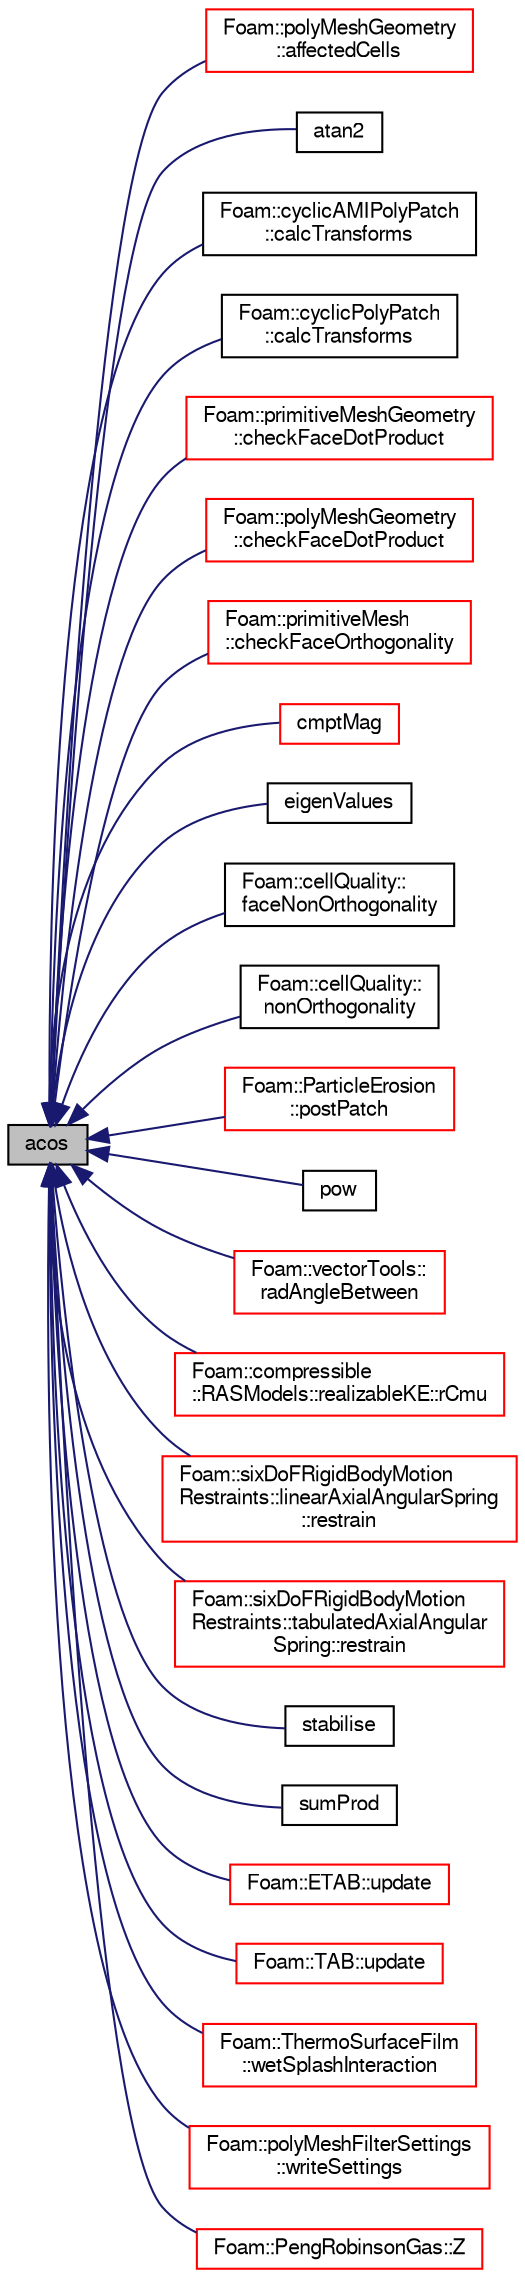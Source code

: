 digraph "acos"
{
  bgcolor="transparent";
  edge [fontname="FreeSans",fontsize="10",labelfontname="FreeSans",labelfontsize="10"];
  node [fontname="FreeSans",fontsize="10",shape=record];
  rankdir="LR";
  Node38012 [label="acos",height=0.2,width=0.4,color="black", fillcolor="grey75", style="filled", fontcolor="black"];
  Node38012 -> Node38013 [dir="back",color="midnightblue",fontsize="10",style="solid",fontname="FreeSans"];
  Node38013 [label="Foam::polyMeshGeometry\l::affectedCells",height=0.2,width=0.4,color="red",URL="$a21562.html#af5a651dc1cbf2df9601f576420a0cc3c",tooltip="Helper function: get affected cells from faces. "];
  Node38012 -> Node38017 [dir="back",color="midnightblue",fontsize="10",style="solid",fontname="FreeSans"];
  Node38017 [label="atan2",height=0.2,width=0.4,color="black",URL="$a21124.html#a9d45ac659e1f4191f75f0fe34ad7f596"];
  Node38012 -> Node38018 [dir="back",color="midnightblue",fontsize="10",style="solid",fontname="FreeSans"];
  Node38018 [label="Foam::cyclicAMIPolyPatch\l::calcTransforms",height=0.2,width=0.4,color="black",URL="$a24946.html#afb48497736bbafb1fbb000cd218d1779",tooltip="Recalculate the transformation tensors. "];
  Node38012 -> Node38019 [dir="back",color="midnightblue",fontsize="10",style="solid",fontname="FreeSans"];
  Node38019 [label="Foam::cyclicPolyPatch\l::calcTransforms",height=0.2,width=0.4,color="black",URL="$a27434.html#afb48497736bbafb1fbb000cd218d1779",tooltip="Recalculate the transformation tensors. "];
  Node38012 -> Node38020 [dir="back",color="midnightblue",fontsize="10",style="solid",fontname="FreeSans"];
  Node38020 [label="Foam::primitiveMeshGeometry\l::checkFaceDotProduct",height=0.2,width=0.4,color="red",URL="$a25146.html#abe689b0ea95babc2086677dec53f57f2"];
  Node38012 -> Node38030 [dir="back",color="midnightblue",fontsize="10",style="solid",fontname="FreeSans"];
  Node38030 [label="Foam::polyMeshGeometry\l::checkFaceDotProduct",height=0.2,width=0.4,color="red",URL="$a21562.html#a5014e575335db939bc66eb2fe32ac48f",tooltip="See primitiveMesh. "];
  Node38012 -> Node38053 [dir="back",color="midnightblue",fontsize="10",style="solid",fontname="FreeSans"];
  Node38053 [label="Foam::primitiveMesh\l::checkFaceOrthogonality",height=0.2,width=0.4,color="red",URL="$a27530.html#a0178c6dd85f4f59b812cb200aec5c065",tooltip="Check for non-orthogonality. "];
  Node38012 -> Node38380 [dir="back",color="midnightblue",fontsize="10",style="solid",fontname="FreeSans"];
  Node38380 [label="cmptMag",height=0.2,width=0.4,color="red",URL="$a12539.html#a9180528922650a6b9a3b302e27e621b9"];
  Node38012 -> Node38402 [dir="back",color="midnightblue",fontsize="10",style="solid",fontname="FreeSans"];
  Node38402 [label="eigenValues",height=0.2,width=0.4,color="black",URL="$a21124.html#a439ae805cc773abe7c94178cce4f5ba3"];
  Node38012 -> Node38403 [dir="back",color="midnightblue",fontsize="10",style="solid",fontname="FreeSans"];
  Node38403 [label="Foam::cellQuality::\lfaceNonOrthogonality",height=0.2,width=0.4,color="black",URL="$a24982.html#a5cfba1efd6f55f84ad986bd3da1f9ac7",tooltip="Return face non-orthogonality. "];
  Node38012 -> Node38404 [dir="back",color="midnightblue",fontsize="10",style="solid",fontname="FreeSans"];
  Node38404 [label="Foam::cellQuality::\lnonOrthogonality",height=0.2,width=0.4,color="black",URL="$a24982.html#a08dfbd0c6f94b87d04ae6ef30275bae5",tooltip="Return cell non-orthogonality. "];
  Node38012 -> Node38405 [dir="back",color="midnightblue",fontsize="10",style="solid",fontname="FreeSans"];
  Node38405 [label="Foam::ParticleErosion\l::postPatch",height=0.2,width=0.4,color="red",URL="$a23986.html#a77147582d9be96def68967af52d9784b",tooltip="Post-patch hook. "];
  Node38012 -> Node38408 [dir="back",color="midnightblue",fontsize="10",style="solid",fontname="FreeSans"];
  Node38408 [label="pow",height=0.2,width=0.4,color="black",URL="$a21124.html#ad204fcf4c745d7611215c46831dc9aad",tooltip="Power of a quaternion. "];
  Node38012 -> Node38409 [dir="back",color="midnightblue",fontsize="10",style="solid",fontname="FreeSans"];
  Node38409 [label="Foam::vectorTools::\lradAngleBetween",height=0.2,width=0.4,color="red",URL="$a21195.html#a40e012ba4fce0239b9220edeae4f9cb2",tooltip="Calculate angle between a and b in radians. "];
  Node38012 -> Node38489 [dir="back",color="midnightblue",fontsize="10",style="solid",fontname="FreeSans"];
  Node38489 [label="Foam::compressible\l::RASModels::realizableKE::rCmu",height=0.2,width=0.4,color="red",URL="$a30762.html#a1068a692df4f337ad061061d4c6b380d"];
  Node38012 -> Node38492 [dir="back",color="midnightblue",fontsize="10",style="solid",fontname="FreeSans"];
  Node38492 [label="Foam::sixDoFRigidBodyMotion\lRestraints::linearAxialAngularSpring\l::restrain",height=0.2,width=0.4,color="red",URL="$a29502.html#a5a33f13a3b2e956e9be8cfaffc87a34b",tooltip="Calculate the restraint position, force and moment. "];
  Node38012 -> Node38496 [dir="back",color="midnightblue",fontsize="10",style="solid",fontname="FreeSans"];
  Node38496 [label="Foam::sixDoFRigidBodyMotion\lRestraints::tabulatedAxialAngular\lSpring::restrain",height=0.2,width=0.4,color="red",URL="$a29526.html#a5a33f13a3b2e956e9be8cfaffc87a34b",tooltip="Calculate the restraint position, force and moment. "];
  Node38012 -> Node38500 [dir="back",color="midnightblue",fontsize="10",style="solid",fontname="FreeSans"];
  Node38500 [label="stabilise",height=0.2,width=0.4,color="black",URL="$a21124.html#a0f54b8f830b5ec7eb36ed5ccda6d7b1e"];
  Node38012 -> Node38501 [dir="back",color="midnightblue",fontsize="10",style="solid",fontname="FreeSans"];
  Node38501 [label="sumProd",height=0.2,width=0.4,color="black",URL="$a21124.html#a5b480f6156c25bef4de87d86094e87ea"];
  Node38012 -> Node38502 [dir="back",color="midnightblue",fontsize="10",style="solid",fontname="FreeSans"];
  Node38502 [label="Foam::ETAB::update",height=0.2,width=0.4,color="red",URL="$a24558.html#af86a08f997bc779309ec7d00e914e292",tooltip="update the parcel properties "];
  Node38012 -> Node38505 [dir="back",color="midnightblue",fontsize="10",style="solid",fontname="FreeSans"];
  Node38505 [label="Foam::TAB::update",height=0.2,width=0.4,color="red",URL="$a24582.html#af86a08f997bc779309ec7d00e914e292",tooltip="update the parcel diameter "];
  Node38012 -> Node38508 [dir="back",color="midnightblue",fontsize="10",style="solid",fontname="FreeSans"];
  Node38508 [label="Foam::ThermoSurfaceFilm\l::wetSplashInteraction",height=0.2,width=0.4,color="red",URL="$a24374.html#a54737f64c69d02714946a7aa0f5a0f38",tooltip="Parcel interaction with wetted surface. "];
  Node38012 -> Node38516 [dir="back",color="midnightblue",fontsize="10",style="solid",fontname="FreeSans"];
  Node38516 [label="Foam::polyMeshFilterSettings\l::writeSettings",height=0.2,width=0.4,color="red",URL="$a21602.html#a2a6219ff1676c3caa814d59e9aacedae",tooltip="Write the settings to a stream. "];
  Node38012 -> Node38519 [dir="back",color="midnightblue",fontsize="10",style="solid",fontname="FreeSans"];
  Node38519 [label="Foam::PengRobinsonGas::Z",height=0.2,width=0.4,color="red",URL="$a30254.html#adbfc3a15ad43e0e5f5ff9f5199fc894d",tooltip="Return compression factor [-]. "];
}
